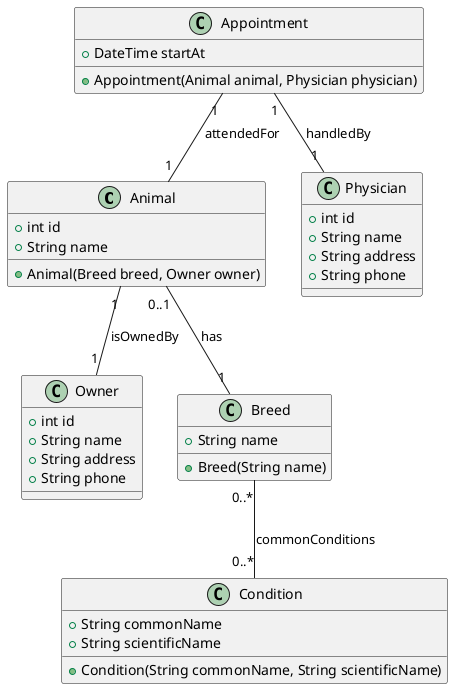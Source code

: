 @startuml
' Classes for the domain
class Animal {
  +int id
  +String name
  +Animal(Breed breed, Owner owner)
}

class Owner {
  +int id
  +String name
  +String address
  +String phone
}

class Appointment {
  +DateTime startAt
  +Appointment(Animal animal, Physician physician)
}

class Physician {
  +int id
  +String name
  +String address
  +String phone
}

class Breed {
  +String name
  +Breed(String name)
}

class Condition {
  +String commonName
  +String scientificName
  +Condition(String commonName, String scientificName)
}

' Associations
Animal "1" -- "1" Owner : isOwnedBy
Animal "0..1" -- "1" Breed : has
Appointment "1" -- "1" Animal : attendedFor
Appointment "1" -- "1" Physician : handledBy

' Many-to-Many association between Breed and Condition. 
' A breed may have several common conditions, and the same condition
' may be common in several different breeds.
Breed "0..*" -- "0..*" Condition : commonConditions

@enduml